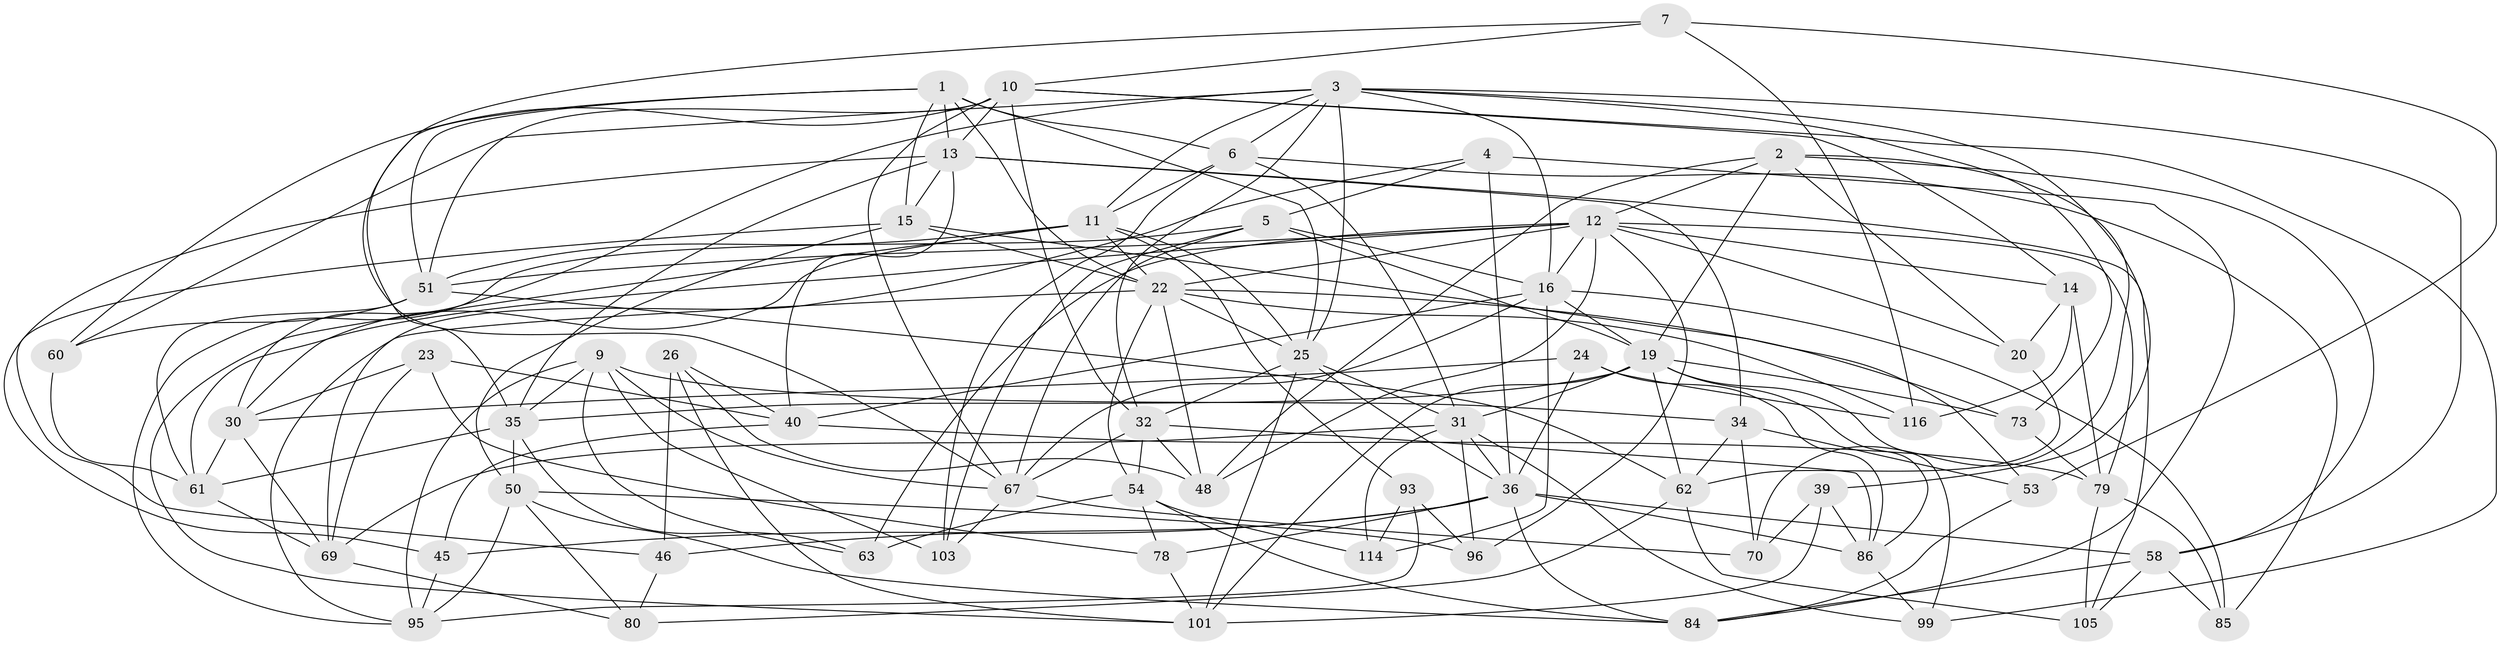 // original degree distribution, {4: 1.0}
// Generated by graph-tools (version 1.1) at 2025/16/03/09/25 04:16:23]
// undirected, 61 vertices, 177 edges
graph export_dot {
graph [start="1"]
  node [color=gray90,style=filled];
  1 [super="+21+77"];
  2 [super="+8"];
  3 [super="+57+104+28"];
  4;
  5 [super="+59"];
  6 [super="+44"];
  7;
  9 [super="+109+68"];
  10 [super="+118+43+42"];
  11 [super="+66+18"];
  12 [super="+83+29+71"];
  13 [super="+55+89"];
  14 [super="+17"];
  15 [super="+41"];
  16 [super="+75+82"];
  19 [super="+72+98"];
  20;
  22 [super="+37+27+33"];
  23;
  24;
  25 [super="+64+117"];
  26;
  30 [super="+123"];
  31 [super="+102+94"];
  32 [super="+121+47"];
  34 [super="+100"];
  35 [super="+56"];
  36 [super="+38+88+115"];
  39;
  40 [super="+90"];
  45;
  46;
  48 [super="+65"];
  50 [super="+113"];
  51 [super="+52+108"];
  53;
  54 [super="+107"];
  58 [super="+81"];
  60;
  61 [super="+112"];
  62 [super="+76"];
  63;
  67 [super="+111"];
  69 [super="+120"];
  70;
  73;
  78;
  79 [super="+97"];
  80;
  84 [super="+92"];
  85;
  86 [super="+106"];
  93;
  95 [super="+119"];
  96;
  99;
  101 [super="+110"];
  103;
  105;
  114;
  116;
  1 -- 25;
  1 -- 35;
  1 -- 22 [weight=2];
  1 -- 15;
  1 -- 51;
  1 -- 13;
  1 -- 6;
  2 -- 20;
  2 -- 70;
  2 -- 19;
  2 -- 58;
  2 -- 12;
  2 -- 48;
  3 -- 60;
  3 -- 11;
  3 -- 32;
  3 -- 58;
  3 -- 73;
  3 -- 6;
  3 -- 30;
  3 -- 16;
  3 -- 25;
  3 -- 39;
  4 -- 5;
  4 -- 84;
  4 -- 69;
  4 -- 36;
  5 -- 19;
  5 -- 103;
  5 -- 95;
  5 -- 16;
  5 -- 67;
  6 -- 31;
  6 -- 11;
  6 -- 85;
  6 -- 103;
  7 -- 67;
  7 -- 53;
  7 -- 116;
  7 -- 10;
  9 -- 34 [weight=2];
  9 -- 95;
  9 -- 67;
  9 -- 35 [weight=2];
  9 -- 103;
  9 -- 63;
  10 -- 60;
  10 -- 14 [weight=2];
  10 -- 32 [weight=2];
  10 -- 51;
  10 -- 99;
  10 -- 13;
  10 -- 67;
  11 -- 101;
  11 -- 25;
  11 -- 93;
  11 -- 30;
  11 -- 51;
  11 -- 22;
  12 -- 96;
  12 -- 20;
  12 -- 14;
  12 -- 63;
  12 -- 22;
  12 -- 51 [weight=2];
  12 -- 16;
  12 -- 61;
  12 -- 48;
  12 -- 79;
  13 -- 35;
  13 -- 15;
  13 -- 34;
  13 -- 105;
  13 -- 46;
  13 -- 40;
  14 -- 116;
  14 -- 20;
  14 -- 79;
  15 -- 53;
  15 -- 45;
  15 -- 50;
  15 -- 22;
  16 -- 40;
  16 -- 85;
  16 -- 19;
  16 -- 114;
  16 -- 67;
  19 -- 99;
  19 -- 86;
  19 -- 73;
  19 -- 35;
  19 -- 101;
  19 -- 31;
  19 -- 62;
  20 -- 62;
  22 -- 95;
  22 -- 48 [weight=2];
  22 -- 73;
  22 -- 25;
  22 -- 54;
  22 -- 116;
  23 -- 40;
  23 -- 30;
  23 -- 78;
  23 -- 69;
  24 -- 30;
  24 -- 116;
  24 -- 86;
  24 -- 36;
  25 -- 101;
  25 -- 32;
  25 -- 36;
  25 -- 31;
  26 -- 48;
  26 -- 46;
  26 -- 101;
  26 -- 40;
  30 -- 61;
  30 -- 69;
  31 -- 99;
  31 -- 96;
  31 -- 114;
  31 -- 69;
  31 -- 36;
  32 -- 67;
  32 -- 48;
  32 -- 86;
  32 -- 54;
  34 -- 70;
  34 -- 53;
  34 -- 62;
  35 -- 61;
  35 -- 63;
  35 -- 50;
  36 -- 86;
  36 -- 45;
  36 -- 78;
  36 -- 46;
  36 -- 58;
  36 -- 84;
  39 -- 70;
  39 -- 86;
  39 -- 101;
  40 -- 79;
  40 -- 45;
  45 -- 95;
  46 -- 80;
  50 -- 95;
  50 -- 80;
  50 -- 84;
  50 -- 96;
  51 -- 60;
  51 -- 61;
  51 -- 62;
  53 -- 84;
  54 -- 63;
  54 -- 84;
  54 -- 78;
  54 -- 114;
  58 -- 85;
  58 -- 84;
  58 -- 105;
  60 -- 61;
  61 -- 69;
  62 -- 105;
  62 -- 80;
  67 -- 70;
  67 -- 103;
  69 -- 80;
  73 -- 79;
  78 -- 101;
  79 -- 85;
  79 -- 105;
  86 -- 99;
  93 -- 114;
  93 -- 96;
  93 -- 95;
}
